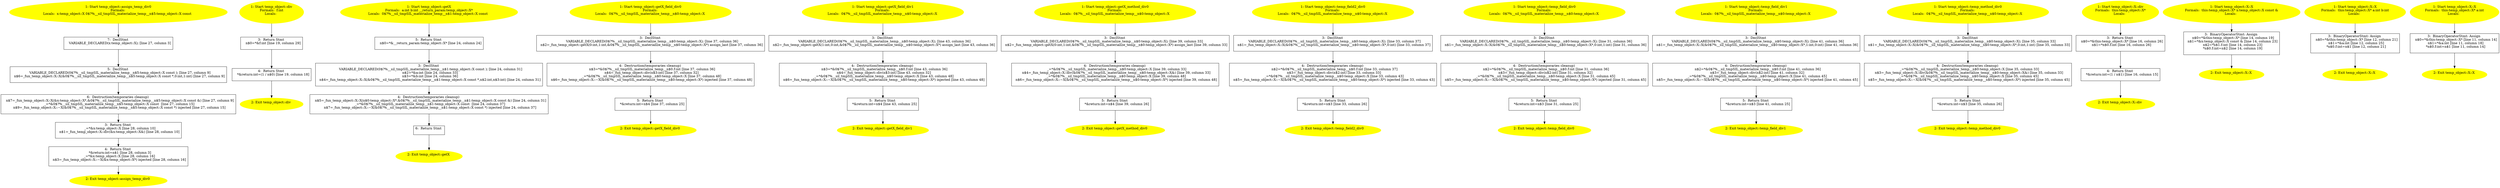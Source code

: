/* @generated */
digraph cfg {
"assign_temp_div0#temp_object#6618523570396537240.fa2055065ca23850cee50c855993cd3a_1" [label="1: Start temp_object::assign_temp_div0\nFormals: \nLocals:  x:temp_object::X 0$?%__sil_tmpSIL_materialize_temp__n$5:temp_object::X const  \n  " color=yellow style=filled]
	

	 "assign_temp_div0#temp_object#6618523570396537240.fa2055065ca23850cee50c855993cd3a_1" -> "assign_temp_div0#temp_object#6618523570396537240.fa2055065ca23850cee50c855993cd3a_7" ;
"assign_temp_div0#temp_object#6618523570396537240.fa2055065ca23850cee50c855993cd3a_2" [label="2: Exit temp_object::assign_temp_div0 \n  " color=yellow style=filled]
	

"assign_temp_div0#temp_object#6618523570396537240.fa2055065ca23850cee50c855993cd3a_3" [label="3:  Return Stmt \n   _=*&x:temp_object::X [line 28, column 10]\n  n$1=_fun_temp_object::X::div(&x:temp_object::X&) [line 28, column 10]\n " shape="box"]
	

	 "assign_temp_div0#temp_object#6618523570396537240.fa2055065ca23850cee50c855993cd3a_3" -> "assign_temp_div0#temp_object#6618523570396537240.fa2055065ca23850cee50c855993cd3a_4" ;
"assign_temp_div0#temp_object#6618523570396537240.fa2055065ca23850cee50c855993cd3a_4" [label="4:  Return Stmt \n   *&return:int=n$1 [line 28, column 3]\n  _=*&x:temp_object::X [line 28, column 16]\n  n$3=_fun_temp_object::X::~X(&x:temp_object::X*) injected [line 28, column 16]\n " shape="box"]
	

	 "assign_temp_div0#temp_object#6618523570396537240.fa2055065ca23850cee50c855993cd3a_4" -> "assign_temp_div0#temp_object#6618523570396537240.fa2055065ca23850cee50c855993cd3a_2" ;
"assign_temp_div0#temp_object#6618523570396537240.fa2055065ca23850cee50c855993cd3a_5" [label="5:  DeclStmt \n   VARIABLE_DECLARED(0$?%__sil_tmpSIL_materialize_temp__n$5:temp_object::X const ); [line 27, column 9]\n  n$6=_fun_temp_object::X::X(&0$?%__sil_tmpSIL_materialize_temp__n$5:temp_object::X const *,0:int,1:int) [line 27, column 9]\n " shape="box"]
	

	 "assign_temp_div0#temp_object#6618523570396537240.fa2055065ca23850cee50c855993cd3a_5" -> "assign_temp_div0#temp_object#6618523570396537240.fa2055065ca23850cee50c855993cd3a_6" ;
"assign_temp_div0#temp_object#6618523570396537240.fa2055065ca23850cee50c855993cd3a_6" [label="6:  Destruction(temporaries cleanup) \n   n$7=_fun_temp_object::X::X(&x:temp_object::X*,&0$?%__sil_tmpSIL_materialize_temp__n$5:temp_object::X const &) [line 27, column 9]\n  _=*&0$?%__sil_tmpSIL_materialize_temp__n$5:temp_object::X const  [line 27, column 15]\n  n$9=_fun_temp_object::X::~X(&0$?%__sil_tmpSIL_materialize_temp__n$5:temp_object::X const *) injected [line 27, column 15]\n " shape="box"]
	

	 "assign_temp_div0#temp_object#6618523570396537240.fa2055065ca23850cee50c855993cd3a_6" -> "assign_temp_div0#temp_object#6618523570396537240.fa2055065ca23850cee50c855993cd3a_3" ;
"assign_temp_div0#temp_object#6618523570396537240.fa2055065ca23850cee50c855993cd3a_7" [label="7:  DeclStmt \n   VARIABLE_DECLARED(x:temp_object::X); [line 27, column 3]\n " shape="box"]
	

	 "assign_temp_div0#temp_object#6618523570396537240.fa2055065ca23850cee50c855993cd3a_7" -> "assign_temp_div0#temp_object#6618523570396537240.fa2055065ca23850cee50c855993cd3a_5" ;
"div#temp_object#8235742009211935218.2061ea7bd543a21042cf00f2dbeefd91_1" [label="1: Start temp_object::div\nFormals:  f:int\nLocals:  \n  " color=yellow style=filled]
	

	 "div#temp_object#8235742009211935218.2061ea7bd543a21042cf00f2dbeefd91_1" -> "div#temp_object#8235742009211935218.2061ea7bd543a21042cf00f2dbeefd91_3" ;
"div#temp_object#8235742009211935218.2061ea7bd543a21042cf00f2dbeefd91_2" [label="2: Exit temp_object::div \n  " color=yellow style=filled]
	

"div#temp_object#8235742009211935218.2061ea7bd543a21042cf00f2dbeefd91_3" [label="3:  Return Stmt \n   n$0=*&f:int [line 19, column 29]\n " shape="box"]
	

	 "div#temp_object#8235742009211935218.2061ea7bd543a21042cf00f2dbeefd91_3" -> "div#temp_object#8235742009211935218.2061ea7bd543a21042cf00f2dbeefd91_4" ;
"div#temp_object#8235742009211935218.2061ea7bd543a21042cf00f2dbeefd91_4" [label="4:  Return Stmt \n   *&return:int=(1 / n$0) [line 19, column 18]\n " shape="box"]
	

	 "div#temp_object#8235742009211935218.2061ea7bd543a21042cf00f2dbeefd91_4" -> "div#temp_object#8235742009211935218.2061ea7bd543a21042cf00f2dbeefd91_2" ;
"getX#temp_object(class temp_object::X)#4720444219866178245.c6d7bacbd2aa751dffef569ff17890e7_1" [label="1: Start temp_object::getX\nFormals:  a:int b:int __return_param:temp_object::X*\nLocals:  0$?%__sil_tmpSIL_materialize_temp__n$1:temp_object::X const  \n  " color=yellow style=filled]
	

	 "getX#temp_object(class temp_object::X)#4720444219866178245.c6d7bacbd2aa751dffef569ff17890e7_1" -> "getX#temp_object(class temp_object::X)#4720444219866178245.c6d7bacbd2aa751dffef569ff17890e7_5" ;
"getX#temp_object(class temp_object::X)#4720444219866178245.c6d7bacbd2aa751dffef569ff17890e7_2" [label="2: Exit temp_object::getX \n  " color=yellow style=filled]
	

"getX#temp_object(class temp_object::X)#4720444219866178245.c6d7bacbd2aa751dffef569ff17890e7_3" [label="3:  DeclStmt \n   VARIABLE_DECLARED(0$?%__sil_tmpSIL_materialize_temp__n$1:temp_object::X const ); [line 24, column 31]\n  n$2=*&a:int [line 24, column 33]\n  n$3=*&b:int [line 24, column 36]\n  n$4=_fun_temp_object::X::X(&0$?%__sil_tmpSIL_materialize_temp__n$1:temp_object::X const *,n$2:int,n$3:int) [line 24, column 31]\n " shape="box"]
	

	 "getX#temp_object(class temp_object::X)#4720444219866178245.c6d7bacbd2aa751dffef569ff17890e7_3" -> "getX#temp_object(class temp_object::X)#4720444219866178245.c6d7bacbd2aa751dffef569ff17890e7_4" ;
"getX#temp_object(class temp_object::X)#4720444219866178245.c6d7bacbd2aa751dffef569ff17890e7_4" [label="4:  Destruction(temporaries cleanup) \n   n$5=_fun_temp_object::X::X(n$0:temp_object::X*,&0$?%__sil_tmpSIL_materialize_temp__n$1:temp_object::X const &) [line 24, column 31]\n  _=*&0$?%__sil_tmpSIL_materialize_temp__n$1:temp_object::X const  [line 24, column 37]\n  n$7=_fun_temp_object::X::~X(&0$?%__sil_tmpSIL_materialize_temp__n$1:temp_object::X const *) injected [line 24, column 37]\n " shape="box"]
	

	 "getX#temp_object(class temp_object::X)#4720444219866178245.c6d7bacbd2aa751dffef569ff17890e7_4" -> "getX#temp_object(class temp_object::X)#4720444219866178245.c6d7bacbd2aa751dffef569ff17890e7_6" ;
"getX#temp_object(class temp_object::X)#4720444219866178245.c6d7bacbd2aa751dffef569ff17890e7_5" [label="5:  Return Stmt \n   n$0=*&__return_param:temp_object::X* [line 24, column 24]\n " shape="box"]
	

	 "getX#temp_object(class temp_object::X)#4720444219866178245.c6d7bacbd2aa751dffef569ff17890e7_5" -> "getX#temp_object(class temp_object::X)#4720444219866178245.c6d7bacbd2aa751dffef569ff17890e7_3" ;
"getX#temp_object(class temp_object::X)#4720444219866178245.c6d7bacbd2aa751dffef569ff17890e7_6" [label="6:  Return Stmt \n  " shape="box"]
	

	 "getX#temp_object(class temp_object::X)#4720444219866178245.c6d7bacbd2aa751dffef569ff17890e7_6" -> "getX#temp_object(class temp_object::X)#4720444219866178245.c6d7bacbd2aa751dffef569ff17890e7_2" ;
"getX_field_div0#temp_object#12698122843139253036.854c4a3940ca05110785248e1303db49_1" [label="1: Start temp_object::getX_field_div0\nFormals: \nLocals:  0$?%__sil_tmpSIL_materialize_temp__n$0:temp_object::X \n  " color=yellow style=filled]
	

	 "getX_field_div0#temp_object#12698122843139253036.854c4a3940ca05110785248e1303db49_1" -> "getX_field_div0#temp_object#12698122843139253036.854c4a3940ca05110785248e1303db49_3" ;
"getX_field_div0#temp_object#12698122843139253036.854c4a3940ca05110785248e1303db49_2" [label="2: Exit temp_object::getX_field_div0 \n  " color=yellow style=filled]
	

"getX_field_div0#temp_object#12698122843139253036.854c4a3940ca05110785248e1303db49_3" [label="3:  DeclStmt \n   VARIABLE_DECLARED(0$?%__sil_tmpSIL_materialize_temp__n$0:temp_object::X); [line 37, column 36]\n  n$2=_fun_temp_object::getX(0:int,1:int,&0$?%__sil_tmpSIL_materialize_temp__n$0:temp_object::X*) assign_last [line 37, column 36]\n " shape="box"]
	

	 "getX_field_div0#temp_object#12698122843139253036.854c4a3940ca05110785248e1303db49_3" -> "getX_field_div0#temp_object#12698122843139253036.854c4a3940ca05110785248e1303db49_4" ;
"getX_field_div0#temp_object#12698122843139253036.854c4a3940ca05110785248e1303db49_4" [label="4:  Destruction(temporaries cleanup) \n   n$3=*&0$?%__sil_tmpSIL_materialize_temp__n$0.f:int [line 37, column 36]\n  n$4=_fun_temp_object::div(n$3:int) [line 37, column 32]\n  _=*&0$?%__sil_tmpSIL_materialize_temp__n$0:temp_object::X [line 37, column 48]\n  n$6=_fun_temp_object::X::~X(&0$?%__sil_tmpSIL_materialize_temp__n$0:temp_object::X*) injected [line 37, column 48]\n " shape="box"]
	

	 "getX_field_div0#temp_object#12698122843139253036.854c4a3940ca05110785248e1303db49_4" -> "getX_field_div0#temp_object#12698122843139253036.854c4a3940ca05110785248e1303db49_5" ;
"getX_field_div0#temp_object#12698122843139253036.854c4a3940ca05110785248e1303db49_5" [label="5:  Return Stmt \n   *&return:int=n$4 [line 37, column 25]\n " shape="box"]
	

	 "getX_field_div0#temp_object#12698122843139253036.854c4a3940ca05110785248e1303db49_5" -> "getX_field_div0#temp_object#12698122843139253036.854c4a3940ca05110785248e1303db49_2" ;
"getX_field_div1#temp_object#11953596240866039963.ee557e5aaabf95f2c8b1284adfc7249e_1" [label="1: Start temp_object::getX_field_div1\nFormals: \nLocals:  0$?%__sil_tmpSIL_materialize_temp__n$0:temp_object::X \n  " color=yellow style=filled]
	

	 "getX_field_div1#temp_object#11953596240866039963.ee557e5aaabf95f2c8b1284adfc7249e_1" -> "getX_field_div1#temp_object#11953596240866039963.ee557e5aaabf95f2c8b1284adfc7249e_3" ;
"getX_field_div1#temp_object#11953596240866039963.ee557e5aaabf95f2c8b1284adfc7249e_2" [label="2: Exit temp_object::getX_field_div1 \n  " color=yellow style=filled]
	

"getX_field_div1#temp_object#11953596240866039963.ee557e5aaabf95f2c8b1284adfc7249e_3" [label="3:  DeclStmt \n   VARIABLE_DECLARED(0$?%__sil_tmpSIL_materialize_temp__n$0:temp_object::X); [line 43, column 36]\n  n$2=_fun_temp_object::getX(1:int,0:int,&0$?%__sil_tmpSIL_materialize_temp__n$0:temp_object::X*) assign_last [line 43, column 36]\n " shape="box"]
	

	 "getX_field_div1#temp_object#11953596240866039963.ee557e5aaabf95f2c8b1284adfc7249e_3" -> "getX_field_div1#temp_object#11953596240866039963.ee557e5aaabf95f2c8b1284adfc7249e_4" ;
"getX_field_div1#temp_object#11953596240866039963.ee557e5aaabf95f2c8b1284adfc7249e_4" [label="4:  Destruction(temporaries cleanup) \n   n$3=*&0$?%__sil_tmpSIL_materialize_temp__n$0.f:int [line 43, column 36]\n  n$4=_fun_temp_object::div(n$3:int) [line 43, column 32]\n  _=*&0$?%__sil_tmpSIL_materialize_temp__n$0:temp_object::X [line 43, column 48]\n  n$6=_fun_temp_object::X::~X(&0$?%__sil_tmpSIL_materialize_temp__n$0:temp_object::X*) injected [line 43, column 48]\n " shape="box"]
	

	 "getX_field_div1#temp_object#11953596240866039963.ee557e5aaabf95f2c8b1284adfc7249e_4" -> "getX_field_div1#temp_object#11953596240866039963.ee557e5aaabf95f2c8b1284adfc7249e_5" ;
"getX_field_div1#temp_object#11953596240866039963.ee557e5aaabf95f2c8b1284adfc7249e_5" [label="5:  Return Stmt \n   *&return:int=n$4 [line 43, column 25]\n " shape="box"]
	

	 "getX_field_div1#temp_object#11953596240866039963.ee557e5aaabf95f2c8b1284adfc7249e_5" -> "getX_field_div1#temp_object#11953596240866039963.ee557e5aaabf95f2c8b1284adfc7249e_2" ;
"getX_method_div0#temp_object#10654710522454889600.9c743f651914acdd07ad2c70becfd89c_1" [label="1: Start temp_object::getX_method_div0\nFormals: \nLocals:  0$?%__sil_tmpSIL_materialize_temp__n$0:temp_object::X \n  " color=yellow style=filled]
	

	 "getX_method_div0#temp_object#10654710522454889600.9c743f651914acdd07ad2c70becfd89c_1" -> "getX_method_div0#temp_object#10654710522454889600.9c743f651914acdd07ad2c70becfd89c_3" ;
"getX_method_div0#temp_object#10654710522454889600.9c743f651914acdd07ad2c70becfd89c_2" [label="2: Exit temp_object::getX_method_div0 \n  " color=yellow style=filled]
	

"getX_method_div0#temp_object#10654710522454889600.9c743f651914acdd07ad2c70becfd89c_3" [label="3:  DeclStmt \n   VARIABLE_DECLARED(0$?%__sil_tmpSIL_materialize_temp__n$0:temp_object::X); [line 39, column 33]\n  n$2=_fun_temp_object::getX(0:int,1:int,&0$?%__sil_tmpSIL_materialize_temp__n$0:temp_object::X*) assign_last [line 39, column 33]\n " shape="box"]
	

	 "getX_method_div0#temp_object#10654710522454889600.9c743f651914acdd07ad2c70becfd89c_3" -> "getX_method_div0#temp_object#10654710522454889600.9c743f651914acdd07ad2c70becfd89c_4" ;
"getX_method_div0#temp_object#10654710522454889600.9c743f651914acdd07ad2c70becfd89c_4" [label="4:  Destruction(temporaries cleanup) \n   _=*&0$?%__sil_tmpSIL_materialize_temp__n$0:temp_object::X [line 39, column 33]\n  n$4=_fun_temp_object::X::div(&0$?%__sil_tmpSIL_materialize_temp__n$0:temp_object::X&) [line 39, column 33]\n  _=*&0$?%__sil_tmpSIL_materialize_temp__n$0:temp_object::X [line 39, column 48]\n  n$6=_fun_temp_object::X::~X(&0$?%__sil_tmpSIL_materialize_temp__n$0:temp_object::X*) injected [line 39, column 48]\n " shape="box"]
	

	 "getX_method_div0#temp_object#10654710522454889600.9c743f651914acdd07ad2c70becfd89c_4" -> "getX_method_div0#temp_object#10654710522454889600.9c743f651914acdd07ad2c70becfd89c_5" ;
"getX_method_div0#temp_object#10654710522454889600.9c743f651914acdd07ad2c70becfd89c_5" [label="5:  Return Stmt \n   *&return:int=n$4 [line 39, column 26]\n " shape="box"]
	

	 "getX_method_div0#temp_object#10654710522454889600.9c743f651914acdd07ad2c70becfd89c_5" -> "getX_method_div0#temp_object#10654710522454889600.9c743f651914acdd07ad2c70becfd89c_2" ;
"temp_field2_div0#temp_object#17763200808338657027.dd874be310bbf8e78129b073d73ad49f_1" [label="1: Start temp_object::temp_field2_div0\nFormals: \nLocals:  0$?%__sil_tmpSIL_materialize_temp__n$0:temp_object::X \n  " color=yellow style=filled]
	

	 "temp_field2_div0#temp_object#17763200808338657027.dd874be310bbf8e78129b073d73ad49f_1" -> "temp_field2_div0#temp_object#17763200808338657027.dd874be310bbf8e78129b073d73ad49f_3" ;
"temp_field2_div0#temp_object#17763200808338657027.dd874be310bbf8e78129b073d73ad49f_2" [label="2: Exit temp_object::temp_field2_div0 \n  " color=yellow style=filled]
	

"temp_field2_div0#temp_object#17763200808338657027.dd874be310bbf8e78129b073d73ad49f_3" [label="3:  DeclStmt \n   VARIABLE_DECLARED(0$?%__sil_tmpSIL_materialize_temp__n$0:temp_object::X); [line 33, column 37]\n  n$1=_fun_temp_object::X::X(&0$?%__sil_tmpSIL_materialize_temp__n$0:temp_object::X*,0:int) [line 33, column 37]\n " shape="box"]
	

	 "temp_field2_div0#temp_object#17763200808338657027.dd874be310bbf8e78129b073d73ad49f_3" -> "temp_field2_div0#temp_object#17763200808338657027.dd874be310bbf8e78129b073d73ad49f_4" ;
"temp_field2_div0#temp_object#17763200808338657027.dd874be310bbf8e78129b073d73ad49f_4" [label="4:  Destruction(temporaries cleanup) \n   n$2=*&0$?%__sil_tmpSIL_materialize_temp__n$0.f:int [line 33, column 37]\n  n$3=_fun_temp_object::div(n$2:int) [line 33, column 33]\n  _=*&0$?%__sil_tmpSIL_materialize_temp__n$0:temp_object::X [line 33, column 43]\n  n$5=_fun_temp_object::X::~X(&0$?%__sil_tmpSIL_materialize_temp__n$0:temp_object::X*) injected [line 33, column 43]\n " shape="box"]
	

	 "temp_field2_div0#temp_object#17763200808338657027.dd874be310bbf8e78129b073d73ad49f_4" -> "temp_field2_div0#temp_object#17763200808338657027.dd874be310bbf8e78129b073d73ad49f_5" ;
"temp_field2_div0#temp_object#17763200808338657027.dd874be310bbf8e78129b073d73ad49f_5" [label="5:  Return Stmt \n   *&return:int=n$3 [line 33, column 26]\n " shape="box"]
	

	 "temp_field2_div0#temp_object#17763200808338657027.dd874be310bbf8e78129b073d73ad49f_5" -> "temp_field2_div0#temp_object#17763200808338657027.dd874be310bbf8e78129b073d73ad49f_2" ;
"temp_field_div0#temp_object#15412040659245592666.f5d0fb2d0c8f868e114b6379ad654aef_1" [label="1: Start temp_object::temp_field_div0\nFormals: \nLocals:  0$?%__sil_tmpSIL_materialize_temp__n$0:temp_object::X \n  " color=yellow style=filled]
	

	 "temp_field_div0#temp_object#15412040659245592666.f5d0fb2d0c8f868e114b6379ad654aef_1" -> "temp_field_div0#temp_object#15412040659245592666.f5d0fb2d0c8f868e114b6379ad654aef_3" ;
"temp_field_div0#temp_object#15412040659245592666.f5d0fb2d0c8f868e114b6379ad654aef_2" [label="2: Exit temp_object::temp_field_div0 \n  " color=yellow style=filled]
	

"temp_field_div0#temp_object#15412040659245592666.f5d0fb2d0c8f868e114b6379ad654aef_3" [label="3:  DeclStmt \n   VARIABLE_DECLARED(0$?%__sil_tmpSIL_materialize_temp__n$0:temp_object::X); [line 31, column 36]\n  n$1=_fun_temp_object::X::X(&0$?%__sil_tmpSIL_materialize_temp__n$0:temp_object::X*,0:int,1:int) [line 31, column 36]\n " shape="box"]
	

	 "temp_field_div0#temp_object#15412040659245592666.f5d0fb2d0c8f868e114b6379ad654aef_3" -> "temp_field_div0#temp_object#15412040659245592666.f5d0fb2d0c8f868e114b6379ad654aef_4" ;
"temp_field_div0#temp_object#15412040659245592666.f5d0fb2d0c8f868e114b6379ad654aef_4" [label="4:  Destruction(temporaries cleanup) \n   n$2=*&0$?%__sil_tmpSIL_materialize_temp__n$0.f:int [line 31, column 36]\n  n$3=_fun_temp_object::div(n$2:int) [line 31, column 32]\n  _=*&0$?%__sil_tmpSIL_materialize_temp__n$0:temp_object::X [line 31, column 45]\n  n$5=_fun_temp_object::X::~X(&0$?%__sil_tmpSIL_materialize_temp__n$0:temp_object::X*) injected [line 31, column 45]\n " shape="box"]
	

	 "temp_field_div0#temp_object#15412040659245592666.f5d0fb2d0c8f868e114b6379ad654aef_4" -> "temp_field_div0#temp_object#15412040659245592666.f5d0fb2d0c8f868e114b6379ad654aef_5" ;
"temp_field_div0#temp_object#15412040659245592666.f5d0fb2d0c8f868e114b6379ad654aef_5" [label="5:  Return Stmt \n   *&return:int=n$3 [line 31, column 25]\n " shape="box"]
	

	 "temp_field_div0#temp_object#15412040659245592666.f5d0fb2d0c8f868e114b6379ad654aef_5" -> "temp_field_div0#temp_object#15412040659245592666.f5d0fb2d0c8f868e114b6379ad654aef_2" ;
"temp_field_div1#temp_object#14919979518945721169.463c8bf1b85b2fefc9473e70e135e02d_1" [label="1: Start temp_object::temp_field_div1\nFormals: \nLocals:  0$?%__sil_tmpSIL_materialize_temp__n$0:temp_object::X \n  " color=yellow style=filled]
	

	 "temp_field_div1#temp_object#14919979518945721169.463c8bf1b85b2fefc9473e70e135e02d_1" -> "temp_field_div1#temp_object#14919979518945721169.463c8bf1b85b2fefc9473e70e135e02d_3" ;
"temp_field_div1#temp_object#14919979518945721169.463c8bf1b85b2fefc9473e70e135e02d_2" [label="2: Exit temp_object::temp_field_div1 \n  " color=yellow style=filled]
	

"temp_field_div1#temp_object#14919979518945721169.463c8bf1b85b2fefc9473e70e135e02d_3" [label="3:  DeclStmt \n   VARIABLE_DECLARED(0$?%__sil_tmpSIL_materialize_temp__n$0:temp_object::X); [line 41, column 36]\n  n$1=_fun_temp_object::X::X(&0$?%__sil_tmpSIL_materialize_temp__n$0:temp_object::X*,1:int,0:int) [line 41, column 36]\n " shape="box"]
	

	 "temp_field_div1#temp_object#14919979518945721169.463c8bf1b85b2fefc9473e70e135e02d_3" -> "temp_field_div1#temp_object#14919979518945721169.463c8bf1b85b2fefc9473e70e135e02d_4" ;
"temp_field_div1#temp_object#14919979518945721169.463c8bf1b85b2fefc9473e70e135e02d_4" [label="4:  Destruction(temporaries cleanup) \n   n$2=*&0$?%__sil_tmpSIL_materialize_temp__n$0.f:int [line 41, column 36]\n  n$3=_fun_temp_object::div(n$2:int) [line 41, column 32]\n  _=*&0$?%__sil_tmpSIL_materialize_temp__n$0:temp_object::X [line 41, column 45]\n  n$5=_fun_temp_object::X::~X(&0$?%__sil_tmpSIL_materialize_temp__n$0:temp_object::X*) injected [line 41, column 45]\n " shape="box"]
	

	 "temp_field_div1#temp_object#14919979518945721169.463c8bf1b85b2fefc9473e70e135e02d_4" -> "temp_field_div1#temp_object#14919979518945721169.463c8bf1b85b2fefc9473e70e135e02d_5" ;
"temp_field_div1#temp_object#14919979518945721169.463c8bf1b85b2fefc9473e70e135e02d_5" [label="5:  Return Stmt \n   *&return:int=n$3 [line 41, column 25]\n " shape="box"]
	

	 "temp_field_div1#temp_object#14919979518945721169.463c8bf1b85b2fefc9473e70e135e02d_5" -> "temp_field_div1#temp_object#14919979518945721169.463c8bf1b85b2fefc9473e70e135e02d_2" ;
"temp_method_div0#temp_object#17009651611825801298.b27a48cdb872e8bc72f1181813e5d666_1" [label="1: Start temp_object::temp_method_div0\nFormals: \nLocals:  0$?%__sil_tmpSIL_materialize_temp__n$0:temp_object::X \n  " color=yellow style=filled]
	

	 "temp_method_div0#temp_object#17009651611825801298.b27a48cdb872e8bc72f1181813e5d666_1" -> "temp_method_div0#temp_object#17009651611825801298.b27a48cdb872e8bc72f1181813e5d666_3" ;
"temp_method_div0#temp_object#17009651611825801298.b27a48cdb872e8bc72f1181813e5d666_2" [label="2: Exit temp_object::temp_method_div0 \n  " color=yellow style=filled]
	

"temp_method_div0#temp_object#17009651611825801298.b27a48cdb872e8bc72f1181813e5d666_3" [label="3:  DeclStmt \n   VARIABLE_DECLARED(0$?%__sil_tmpSIL_materialize_temp__n$0:temp_object::X); [line 35, column 33]\n  n$1=_fun_temp_object::X::X(&0$?%__sil_tmpSIL_materialize_temp__n$0:temp_object::X*,0:int,1:int) [line 35, column 33]\n " shape="box"]
	

	 "temp_method_div0#temp_object#17009651611825801298.b27a48cdb872e8bc72f1181813e5d666_3" -> "temp_method_div0#temp_object#17009651611825801298.b27a48cdb872e8bc72f1181813e5d666_4" ;
"temp_method_div0#temp_object#17009651611825801298.b27a48cdb872e8bc72f1181813e5d666_4" [label="4:  Destruction(temporaries cleanup) \n   _=*&0$?%__sil_tmpSIL_materialize_temp__n$0:temp_object::X [line 35, column 33]\n  n$3=_fun_temp_object::X::div(&0$?%__sil_tmpSIL_materialize_temp__n$0:temp_object::X&) [line 35, column 33]\n  _=*&0$?%__sil_tmpSIL_materialize_temp__n$0:temp_object::X [line 35, column 45]\n  n$5=_fun_temp_object::X::~X(&0$?%__sil_tmpSIL_materialize_temp__n$0:temp_object::X*) injected [line 35, column 45]\n " shape="box"]
	

	 "temp_method_div0#temp_object#17009651611825801298.b27a48cdb872e8bc72f1181813e5d666_4" -> "temp_method_div0#temp_object#17009651611825801298.b27a48cdb872e8bc72f1181813e5d666_5" ;
"temp_method_div0#temp_object#17009651611825801298.b27a48cdb872e8bc72f1181813e5d666_5" [label="5:  Return Stmt \n   *&return:int=n$3 [line 35, column 26]\n " shape="box"]
	

	 "temp_method_div0#temp_object#17009651611825801298.b27a48cdb872e8bc72f1181813e5d666_5" -> "temp_method_div0#temp_object#17009651611825801298.b27a48cdb872e8bc72f1181813e5d666_2" ;
"div#X#temp_object#(12460299690567563818).008eb806654973dcd60bef3460e7ab63_1" [label="1: Start temp_object::X::div\nFormals:  this:temp_object::X*\nLocals:  \n  " color=yellow style=filled]
	

	 "div#X#temp_object#(12460299690567563818).008eb806654973dcd60bef3460e7ab63_1" -> "div#X#temp_object#(12460299690567563818).008eb806654973dcd60bef3460e7ab63_3" ;
"div#X#temp_object#(12460299690567563818).008eb806654973dcd60bef3460e7ab63_2" [label="2: Exit temp_object::X::div \n  " color=yellow style=filled]
	

"div#X#temp_object#(12460299690567563818).008eb806654973dcd60bef3460e7ab63_3" [label="3:  Return Stmt \n   n$0=*&this:temp_object::X* [line 16, column 26]\n  n$1=*n$0.f:int [line 16, column 26]\n " shape="box"]
	

	 "div#X#temp_object#(12460299690567563818).008eb806654973dcd60bef3460e7ab63_3" -> "div#X#temp_object#(12460299690567563818).008eb806654973dcd60bef3460e7ab63_4" ;
"div#X#temp_object#(12460299690567563818).008eb806654973dcd60bef3460e7ab63_4" [label="4:  Return Stmt \n   *&return:int=(1 / n$1) [line 16, column 15]\n " shape="box"]
	

	 "div#X#temp_object#(12460299690567563818).008eb806654973dcd60bef3460e7ab63_4" -> "div#X#temp_object#(12460299690567563818).008eb806654973dcd60bef3460e7ab63_2" ;
"X#X#temp_object#{5376484276992466061}.a1cfaf9ee9d8c713d3d1751acbb77f32_1" [label="1: Start temp_object::X::X\nFormals:  this:temp_object::X* x:temp_object::X const &\nLocals:  \n  " color=yellow style=filled]
	

	 "X#X#temp_object#{5376484276992466061}.a1cfaf9ee9d8c713d3d1751acbb77f32_1" -> "X#X#temp_object#{5376484276992466061}.a1cfaf9ee9d8c713d3d1751acbb77f32_3" ;
"X#X#temp_object#{5376484276992466061}.a1cfaf9ee9d8c713d3d1751acbb77f32_2" [label="2: Exit temp_object::X::X \n  " color=yellow style=filled]
	

"X#X#temp_object#{5376484276992466061}.a1cfaf9ee9d8c713d3d1751acbb77f32_3" [label="3:  BinaryOperatorStmt: Assign \n   n$0=*&this:temp_object::X* [line 14, column 19]\n  n$1=*&x:temp_object::X const & [line 14, column 23]\n  n$2=*n$1.f:int [line 14, column 23]\n  *n$0.f:int=n$2 [line 14, column 19]\n " shape="box"]
	

	 "X#X#temp_object#{5376484276992466061}.a1cfaf9ee9d8c713d3d1751acbb77f32_3" -> "X#X#temp_object#{5376484276992466061}.a1cfaf9ee9d8c713d3d1751acbb77f32_2" ;
"X#X#temp_object#{8598480124712426466}.7071c692af425a15518693ebe50ba781_1" [label="1: Start temp_object::X::X\nFormals:  this:temp_object::X* a:int b:int\nLocals:  \n  " color=yellow style=filled]
	

	 "X#X#temp_object#{8598480124712426466}.7071c692af425a15518693ebe50ba781_1" -> "X#X#temp_object#{8598480124712426466}.7071c692af425a15518693ebe50ba781_3" ;
"X#X#temp_object#{8598480124712426466}.7071c692af425a15518693ebe50ba781_2" [label="2: Exit temp_object::X::X \n  " color=yellow style=filled]
	

"X#X#temp_object#{8598480124712426466}.7071c692af425a15518693ebe50ba781_3" [label="3:  BinaryOperatorStmt: Assign \n   n$0=*&this:temp_object::X* [line 12, column 21]\n  n$1=*&a:int [line 12, column 25]\n  *n$0.f:int=n$1 [line 12, column 21]\n " shape="box"]
	

	 "X#X#temp_object#{8598480124712426466}.7071c692af425a15518693ebe50ba781_3" -> "X#X#temp_object#{8598480124712426466}.7071c692af425a15518693ebe50ba781_2" ;
"X#X#temp_object#{9561113765655638015}.59d66724d587fdb6aca1a26e1f705f23_1" [label="1: Start temp_object::X::X\nFormals:  this:temp_object::X* a:int\nLocals:  \n  " color=yellow style=filled]
	

	 "X#X#temp_object#{9561113765655638015}.59d66724d587fdb6aca1a26e1f705f23_1" -> "X#X#temp_object#{9561113765655638015}.59d66724d587fdb6aca1a26e1f705f23_3" ;
"X#X#temp_object#{9561113765655638015}.59d66724d587fdb6aca1a26e1f705f23_2" [label="2: Exit temp_object::X::X \n  " color=yellow style=filled]
	

"X#X#temp_object#{9561113765655638015}.59d66724d587fdb6aca1a26e1f705f23_3" [label="3:  BinaryOperatorStmt: Assign \n   n$0=*&this:temp_object::X* [line 11, column 14]\n  n$1=*&a:int [line 11, column 18]\n  *n$0.f:int=n$1 [line 11, column 14]\n " shape="box"]
	

	 "X#X#temp_object#{9561113765655638015}.59d66724d587fdb6aca1a26e1f705f23_3" -> "X#X#temp_object#{9561113765655638015}.59d66724d587fdb6aca1a26e1f705f23_2" ;
}
